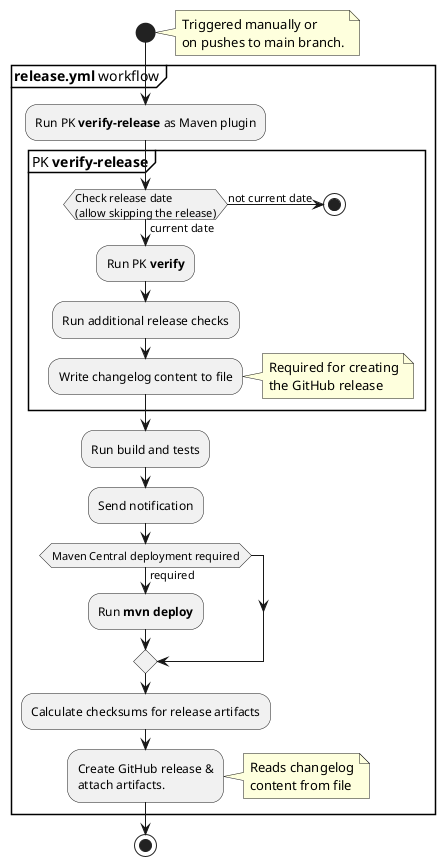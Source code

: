 @startuml Automatic Release Process

start
note right
  Triggered manually or
  on pushes to main branch.
end note
group **release.yml** workflow
  :Run PK **verify-release** as Maven plugin;
  group PK **verify-release**
    if(Check release date\n(allow skipping the release)) then (current date)
      :Run PK **verify**;
      :Run additional release checks;
      :Write changelog content to file;
      note right
        Required for creating
        the GitHub release
      end note
    else (not current date)
      stop
    endif
  end group
  :Run build and tests;
  :Send notification;
  if(Maven Central deployment required) then (required)
    :Run **mvn deploy**;
  endif
  :Calculate checksums for release artifacts;
  :Create GitHub release &
  attach artifacts.;
  note right
    Reads changelog
    content from file
  end note
end group
stop
@enduml
